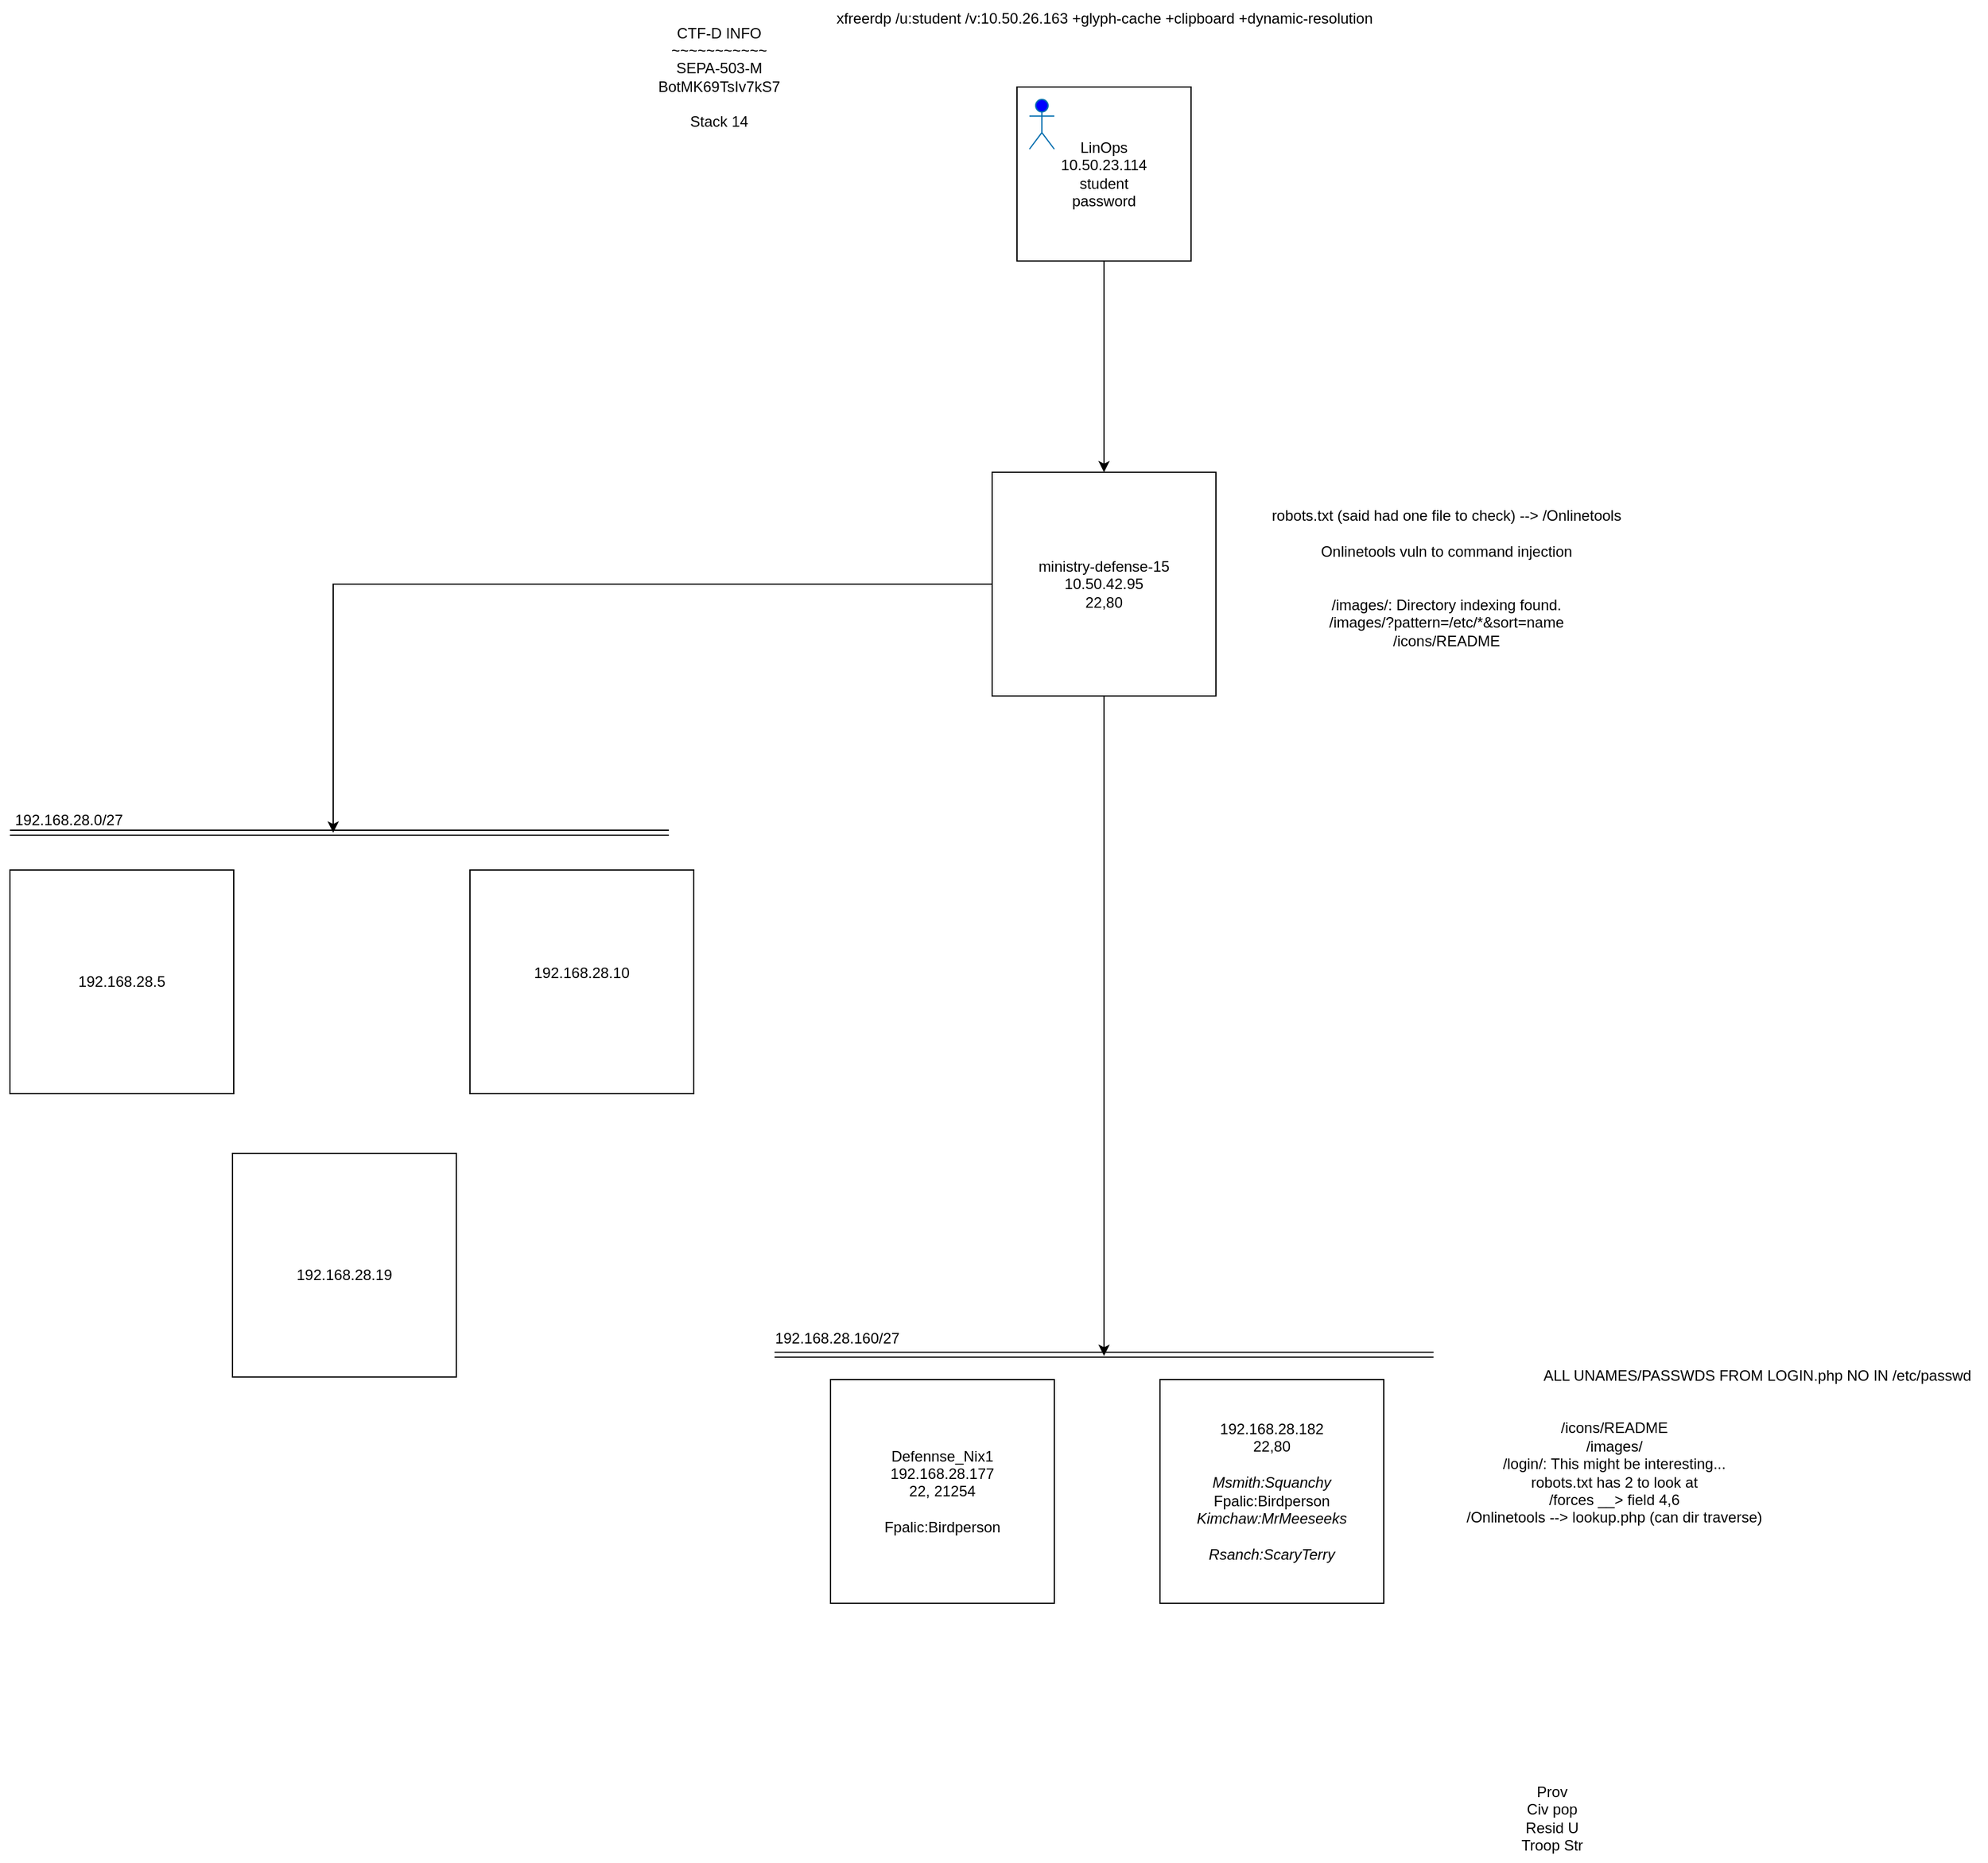 <mxfile version="21.3.6" type="github">
  <diagram name="Page-1" id="PmOiHuo0T5l7wru5VKFK">
    <mxGraphModel dx="2402" dy="912" grid="1" gridSize="10" guides="1" tooltips="1" connect="1" arrows="1" fold="1" page="0" pageScale="1" pageWidth="850" pageHeight="1100" math="0" shadow="0">
      <root>
        <mxCell id="0" />
        <mxCell id="1" parent="0" />
        <mxCell id="fXcX4MBUzGKfJCSOtUdT-1" value="" style="group" vertex="1" connectable="0" parent="1">
          <mxGeometry x="300" y="140" width="140" height="140" as="geometry" />
        </mxCell>
        <mxCell id="fXcX4MBUzGKfJCSOtUdT-2" value="&lt;div&gt;LinOps&lt;/div&gt;10.50.23.114&lt;div&gt;student&lt;br&gt;&lt;/div&gt;&lt;div&gt;password&lt;br&gt;&lt;/div&gt;" style="whiteSpace=wrap;html=1;aspect=fixed;" vertex="1" parent="fXcX4MBUzGKfJCSOtUdT-1">
          <mxGeometry width="140" height="140" as="geometry" />
        </mxCell>
        <mxCell id="fXcX4MBUzGKfJCSOtUdT-3" value="" style="shape=umlActor;verticalLabelPosition=bottom;verticalAlign=top;html=1;outlineConnect=0;fillColor=#0000FF;fontColor=#ffffff;strokeColor=#006EAF;" vertex="1" parent="fXcX4MBUzGKfJCSOtUdT-1">
          <mxGeometry x="10" y="10" width="20" height="40" as="geometry" />
        </mxCell>
        <mxCell id="fXcX4MBUzGKfJCSOtUdT-7" style="edgeStyle=orthogonalEdgeStyle;rounded=0;orthogonalLoop=1;jettySize=auto;html=1;entryX=0.5;entryY=0;entryDx=0;entryDy=0;" edge="1" parent="1" source="fXcX4MBUzGKfJCSOtUdT-2" target="fXcX4MBUzGKfJCSOtUdT-12">
          <mxGeometry relative="1" as="geometry">
            <mxPoint x="369.438" y="440" as="targetPoint" />
          </mxGeometry>
        </mxCell>
        <mxCell id="fXcX4MBUzGKfJCSOtUdT-29" style="edgeStyle=orthogonalEdgeStyle;rounded=0;orthogonalLoop=1;jettySize=auto;html=1;" edge="1" parent="1" source="fXcX4MBUzGKfJCSOtUdT-12">
          <mxGeometry relative="1" as="geometry">
            <mxPoint x="370" y="1161" as="targetPoint" />
          </mxGeometry>
        </mxCell>
        <mxCell id="fXcX4MBUzGKfJCSOtUdT-12" value="ministry-defense-15&lt;br&gt;10.50.42.95&lt;br&gt;22,80" style="whiteSpace=wrap;html=1;aspect=fixed;" vertex="1" parent="1">
          <mxGeometry x="280" y="450" width="180" height="180" as="geometry" />
        </mxCell>
        <mxCell id="fXcX4MBUzGKfJCSOtUdT-18" value="xfreerdp /u:student /v:10.50.26.163 +glyph-cache +clipboard +dynamic-resolution" style="text;html=1;align=center;verticalAlign=middle;resizable=0;points=[];autosize=1;strokeColor=none;fillColor=none;" vertex="1" parent="1">
          <mxGeometry x="145" y="70" width="450" height="30" as="geometry" />
        </mxCell>
        <mxCell id="fXcX4MBUzGKfJCSOtUdT-19" value="&lt;br&gt;CTF-D INFO&lt;br&gt;~~~~~~~~~~~&lt;br&gt;SEPA-503-M&lt;br&gt;BotMK69TsIv7kS7&lt;br&gt;&lt;br&gt;Stack 14" style="text;html=1;align=center;verticalAlign=middle;resizable=0;points=[];autosize=1;strokeColor=none;fillColor=none;" vertex="1" parent="1">
          <mxGeometry y="70" width="120" height="110" as="geometry" />
        </mxCell>
        <mxCell id="fXcX4MBUzGKfJCSOtUdT-20" value="robots.txt (said had one file to check) --&amp;gt; /Onlinetools&lt;br&gt;&lt;br&gt;Onlinetools vuln to command injection&lt;br&gt;&lt;br&gt;&lt;br&gt;&lt;div&gt;/images/: Directory indexing found.&lt;/div&gt;&lt;div&gt;/images/?pattern=/etc/*&amp;amp;sort=name&lt;/div&gt;&lt;div&gt;/icons/README&lt;/div&gt;" style="text;html=1;align=center;verticalAlign=middle;resizable=0;points=[];autosize=1;strokeColor=none;fillColor=none;" vertex="1" parent="1">
          <mxGeometry x="495" y="470" width="300" height="130" as="geometry" />
        </mxCell>
        <mxCell id="fXcX4MBUzGKfJCSOtUdT-25" value="" style="endArrow=classic;html=1;rounded=0;exitX=0;exitY=0.5;exitDx=0;exitDy=0;" edge="1" parent="1" source="fXcX4MBUzGKfJCSOtUdT-12">
          <mxGeometry width="50" height="50" relative="1" as="geometry">
            <mxPoint x="-60" y="610" as="sourcePoint" />
            <mxPoint x="-250" y="740" as="targetPoint" />
            <Array as="points">
              <mxPoint x="-250" y="540" />
            </Array>
          </mxGeometry>
        </mxCell>
        <mxCell id="fXcX4MBUzGKfJCSOtUdT-26" value="" style="shape=link;html=1;rounded=0;" edge="1" parent="1">
          <mxGeometry width="100" relative="1" as="geometry">
            <mxPoint x="-510" y="740" as="sourcePoint" />
            <mxPoint x="20" y="740" as="targetPoint" />
          </mxGeometry>
        </mxCell>
        <mxCell id="fXcX4MBUzGKfJCSOtUdT-27" value="192.168.28.0/27" style="text;html=1;align=center;verticalAlign=middle;resizable=0;points=[];autosize=1;strokeColor=none;fillColor=none;" vertex="1" parent="1">
          <mxGeometry x="-518" y="715" width="110" height="30" as="geometry" />
        </mxCell>
        <mxCell id="fXcX4MBUzGKfJCSOtUdT-30" value="" style="shape=link;html=1;rounded=0;" edge="1" parent="1">
          <mxGeometry width="100" relative="1" as="geometry">
            <mxPoint x="105" y="1160" as="sourcePoint" />
            <mxPoint x="635" y="1160" as="targetPoint" />
          </mxGeometry>
        </mxCell>
        <mxCell id="fXcX4MBUzGKfJCSOtUdT-31" value="192.168.28.160/27" style="text;html=1;align=center;verticalAlign=middle;resizable=0;points=[];autosize=1;strokeColor=none;fillColor=none;" vertex="1" parent="1">
          <mxGeometry x="95" y="1132" width="120" height="30" as="geometry" />
        </mxCell>
        <mxCell id="fXcX4MBUzGKfJCSOtUdT-32" value="Defennse_Nix1&lt;br&gt;192.168.28.177&lt;br&gt;22, 21254&lt;br&gt;&lt;br&gt;Fpalic:Birdperson" style="whiteSpace=wrap;html=1;aspect=fixed;" vertex="1" parent="1">
          <mxGeometry x="150" y="1180" width="180" height="180" as="geometry" />
        </mxCell>
        <mxCell id="fXcX4MBUzGKfJCSOtUdT-33" value="192.168.28.182&lt;br&gt;22,80&lt;br&gt;&lt;br&gt;&lt;i&gt;Msmith:Squanchy&lt;br&gt;&lt;/i&gt;Fpalic:Birdperson&lt;br&gt;&lt;i&gt;Kimchaw:MrMeeseeks&lt;br&gt;&lt;/i&gt;&lt;br&gt;&lt;i&gt;Rsanch:ScaryTerry&lt;/i&gt;" style="whiteSpace=wrap;html=1;aspect=fixed;" vertex="1" parent="1">
          <mxGeometry x="415" y="1180" width="180" height="180" as="geometry" />
        </mxCell>
        <mxCell id="fXcX4MBUzGKfJCSOtUdT-37" value="/icons/README&lt;br&gt;/images/&lt;br&gt;/login/: This might be interesting...&lt;br&gt;robots.txt has 2 to look at&lt;br&gt;/forces __&amp;gt; field 4,6&lt;br&gt;/Onlinetools --&amp;gt; lookup.php (can dir traverse)" style="text;html=1;align=center;verticalAlign=middle;resizable=0;points=[];autosize=1;strokeColor=none;fillColor=none;" vertex="1" parent="1">
          <mxGeometry x="650" y="1205" width="260" height="100" as="geometry" />
        </mxCell>
        <mxCell id="fXcX4MBUzGKfJCSOtUdT-38" value="ALL UNAMES/PASSWDS FROM LOGIN.php NO IN /etc/passwd" style="text;html=1;align=center;verticalAlign=middle;resizable=0;points=[];autosize=1;strokeColor=none;fillColor=none;" vertex="1" parent="1">
          <mxGeometry x="710" y="1162" width="370" height="30" as="geometry" />
        </mxCell>
        <mxCell id="fXcX4MBUzGKfJCSOtUdT-39" value="Prov&lt;br&gt;Civ pop&lt;br&gt;Resid U&lt;br&gt;Troop Str" style="text;html=1;align=center;verticalAlign=middle;resizable=0;points=[];autosize=1;strokeColor=none;fillColor=none;" vertex="1" parent="1">
          <mxGeometry x="695" y="1498" width="70" height="70" as="geometry" />
        </mxCell>
        <mxCell id="fXcX4MBUzGKfJCSOtUdT-40" value="192.168.28.5&lt;br&gt;" style="whiteSpace=wrap;html=1;aspect=fixed;" vertex="1" parent="1">
          <mxGeometry x="-510" y="770" width="180" height="180" as="geometry" />
        </mxCell>
        <mxCell id="fXcX4MBUzGKfJCSOtUdT-41" value="&lt;br&gt;192.168.28.19&lt;br&gt;" style="whiteSpace=wrap;html=1;aspect=fixed;" vertex="1" parent="1">
          <mxGeometry x="-331" y="998" width="180" height="180" as="geometry" />
        </mxCell>
        <mxCell id="fXcX4MBUzGKfJCSOtUdT-42" value="192.168.28.10&lt;br&gt;&lt;br&gt;" style="whiteSpace=wrap;html=1;aspect=fixed;" vertex="1" parent="1">
          <mxGeometry x="-140" y="770" width="180" height="180" as="geometry" />
        </mxCell>
      </root>
    </mxGraphModel>
  </diagram>
</mxfile>
